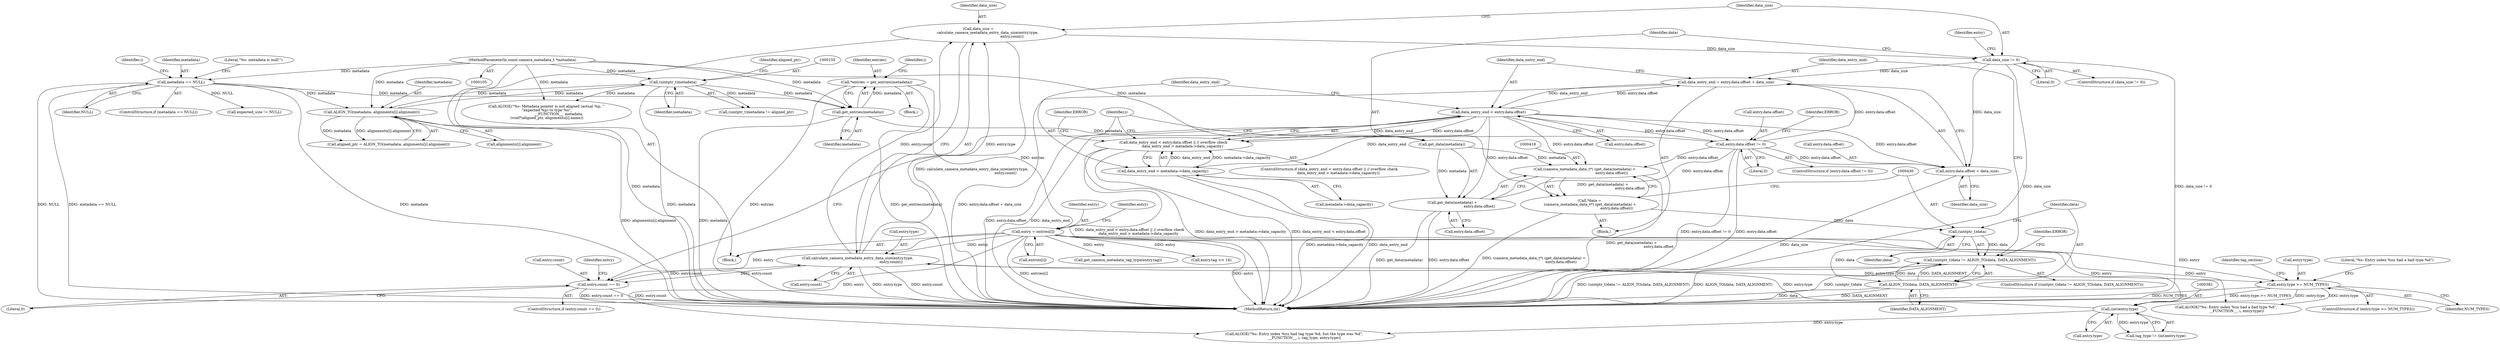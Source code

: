 digraph "1_Android_8e7a2b4d13bff03973dbad2bfb88a04296140433_0@integer" {
"1000439" [label="(Call,data_entry_end = entry.data.offset + data_size)"];
"1000450" [label="(Call,data_entry_end < entry.data.offset)"];
"1000439" [label="(Call,data_entry_end = entry.data.offset + data_size)"];
"1000474" [label="(Call,entry.data.offset != 0)"];
"1000410" [label="(Call,data_size != 0)"];
"1000400" [label="(Call,data_size =\n                calculate_camera_metadata_entry_data_size(entry.type,\n                                                          entry.count))"];
"1000402" [label="(Call,calculate_camera_metadata_entry_data_size(entry.type,\n                                                          entry.count))"];
"1000380" [label="(Call,(int)entry.type)"];
"1000346" [label="(Call,entry.type >= NUM_TYPES)"];
"1000340" [label="(Call,entry = entries[i])"];
"1000298" [label="(Call,*entries = get_entries(metadata))"];
"1000300" [label="(Call,get_entries(metadata))"];
"1000154" [label="(Call,(uintptr_t)metadata)"];
"1000145" [label="(Call,ALIGN_TO(metadata, alignments[i].alignment))"];
"1000110" [label="(Call,metadata == NULL)"];
"1000106" [label="(MethodParameterIn,const camera_metadata_t *metadata)"];
"1000467" [label="(Call,entry.count == 0)"];
"1000417" [label="(Call,(camera_metadata_data_t*) (get_data(metadata) +\n                                               entry.data.offset))"];
"1000415" [label="(Call,*data =\n (camera_metadata_data_t*) (get_data(metadata) +\n                                               entry.data.offset))"];
"1000429" [label="(Call,(uintptr_t)data)"];
"1000428" [label="(Call,(uintptr_t)data != ALIGN_TO(data, DATA_ALIGNMENT))"];
"1000432" [label="(Call,ALIGN_TO(data, DATA_ALIGNMENT))"];
"1000419" [label="(Call,get_data(metadata) +\n                                               entry.data.offset)"];
"1000441" [label="(Call,entry.data.offset + data_size)"];
"1000449" [label="(Call,data_entry_end < entry.data.offset || // overflow check\n                data_entry_end > metadata->data_capacity)"];
"1000457" [label="(Call,data_entry_end > metadata->data_capacity)"];
"1000147" [label="(Call,alignments[i].alignment)"];
"1000312" [label="(Block,)"];
"1000471" [label="(Literal,0)"];
"1000468" [label="(Call,entry.count)"];
"1000474" [label="(Call,entry.data.offset != 0)"];
"1000412" [label="(Literal,0)"];
"1000415" [label="(Call,*data =\n (camera_metadata_data_t*) (get_data(metadata) +\n                                               entry.data.offset))"];
"1000475" [label="(Call,entry.data.offset)"];
"1000439" [label="(Call,data_entry_end = entry.data.offset + data_size)"];
"1000298" [label="(Call,*entries = get_entries(metadata))"];
"1000145" [label="(Call,ALIGN_TO(metadata, alignments[i].alignment))"];
"1000157" [label="(Identifier,aligned_ptr)"];
"1000480" [label="(Literal,0)"];
"1000417" [label="(Call,(camera_metadata_data_t*) (get_data(metadata) +\n                                               entry.data.offset))"];
"1000409" [label="(ControlStructure,if (data_size != 0))"];
"1000340" [label="(Call,entry = entries[i])"];
"1000464" [label="(Identifier,ERROR)"];
"1000389" [label="(Call,ALOGE(\"%s: Entry index %zu had tag type %d, but the type was %d\",\n                  __FUNCTION__, i, tag_type, entry.type))"];
"1000363" [label="(Identifier,tag_section)"];
"1000422" [label="(Call,entry.data.offset)"];
"1000458" [label="(Identifier,data_entry_end)"];
"1000429" [label="(Call,(uintptr_t)data)"];
"1000156" [label="(Identifier,metadata)"];
"1000473" [label="(ControlStructure,if (entry.data.offset != 0))"];
"1000483" [label="(Identifier,ERROR)"];
"1000342" [label="(Call,entries[i])"];
"1000402" [label="(Call,calculate_camera_metadata_entry_data_size(entry.type,\n                                                          entry.count))"];
"1000300" [label="(Call,get_entries(metadata))"];
"1000400" [label="(Call,data_size =\n                calculate_camera_metadata_entry_data_size(entry.type,\n                                                          entry.count))"];
"1000108" [label="(Block,)"];
"1000440" [label="(Identifier,data_entry_end)"];
"1000111" [label="(Identifier,metadata)"];
"1000382" [label="(Call,entry.type)"];
"1000305" [label="(Identifier,i)"];
"1000153" [label="(Call,(uintptr_t)metadata != aligned_ptr)"];
"1000447" [label="(Identifier,data_size)"];
"1000346" [label="(Call,entry.type >= NUM_TYPES)"];
"1000469" [label="(Identifier,entry)"];
"1000110" [label="(Call,metadata == NULL)"];
"1000434" [label="(Identifier,DATA_ALIGNMENT)"];
"1000433" [label="(Identifier,data)"];
"1000115" [label="(Literal,\"%s: metadata is null!\")"];
"1000299" [label="(Identifier,entries)"];
"1000432" [label="(Call,ALIGN_TO(data, DATA_ALIGNMENT))"];
"1000154" [label="(Call,(uintptr_t)metadata)"];
"1000341" [label="(Identifier,entry)"];
"1000109" [label="(ControlStructure,if (metadata == NULL))"];
"1000372" [label="(Call,get_camera_metadata_tag_type(entry.tag))"];
"1000451" [label="(Identifier,data_entry_end)"];
"1000450" [label="(Call,data_entry_end < entry.data.offset)"];
"1000427" [label="(ControlStructure,if ((uintptr_t)data != ALIGN_TO(data, DATA_ALIGNMENT)))"];
"1000459" [label="(Call,metadata->data_capacity)"];
"1000175" [label="(Call,expected_size != NULL)"];
"1000347" [label="(Call,entry.type)"];
"1000410" [label="(Call,data_size != 0)"];
"1000301" [label="(Identifier,metadata)"];
"1000401" [label="(Identifier,data_size)"];
"1000477" [label="(Identifier,entry)"];
"1000146" [label="(Identifier,metadata)"];
"1000437" [label="(Identifier,ERROR)"];
"1000345" [label="(ControlStructure,if (entry.type >= NUM_TYPES))"];
"1000350" [label="(Identifier,NUM_TYPES)"];
"1000431" [label="(Identifier,data)"];
"1000380" [label="(Call,(int)entry.type)"];
"1000466" [label="(ControlStructure,if (entry.count == 0))"];
"1000428" [label="(Call,(uintptr_t)data != ALIGN_TO(data, DATA_ALIGNMENT))"];
"1000419" [label="(Call,get_data(metadata) +\n                                               entry.data.offset)"];
"1000378" [label="(Call,tag_type != (int)entry.type)"];
"1000352" [label="(Call,ALOGE(\"%s: Entry index %zu had a bad type %d\",\n                  __FUNCTION__, i, entry.type))"];
"1000348" [label="(Identifier,entry)"];
"1000457" [label="(Call,data_entry_end > metadata->data_capacity)"];
"1000486" [label="(MethodReturn,int)"];
"1000449" [label="(Call,data_entry_end < entry.data.offset || // overflow check\n                data_entry_end > metadata->data_capacity)"];
"1000411" [label="(Identifier,data_size)"];
"1000448" [label="(ControlStructure,if (data_entry_end < entry.data.offset || // overflow check\n                data_entry_end > metadata->data_capacity))"];
"1000159" [label="(Call,ALOGE(\"%s: Metadata pointer is not aligned (actual %p, \"\n \"expected %p) to type %s\",\n                      __FUNCTION__, metadata,\n (void*)aligned_ptr, alignments[i].name))"];
"1000143" [label="(Call,aligned_ptr = ALIGN_TO(metadata, alignments[i].alignment))"];
"1000416" [label="(Identifier,data)"];
"1000441" [label="(Call,entry.data.offset + data_size)"];
"1000353" [label="(Literal,\"%s: Entry index %zu had a bad type %d\")"];
"1000467" [label="(Call,entry.count == 0)"];
"1000406" [label="(Call,entry.count)"];
"1000106" [label="(MethodParameterIn,const camera_metadata_t *metadata)"];
"1000112" [label="(Identifier,NULL)"];
"1000364" [label="(Call,entry.tag >> 16)"];
"1000128" [label="(Identifier,i)"];
"1000413" [label="(Block,)"];
"1000442" [label="(Call,entry.data.offset)"];
"1000452" [label="(Call,entry.data.offset)"];
"1000403" [label="(Call,entry.type)"];
"1000420" [label="(Call,get_data(metadata))"];
"1000311" [label="(Identifier,i)"];
"1000439" -> "1000413"  [label="AST: "];
"1000439" -> "1000441"  [label="CFG: "];
"1000440" -> "1000439"  [label="AST: "];
"1000441" -> "1000439"  [label="AST: "];
"1000451" -> "1000439"  [label="CFG: "];
"1000439" -> "1000486"  [label="DDG: entry.data.offset + data_size"];
"1000450" -> "1000439"  [label="DDG: entry.data.offset"];
"1000474" -> "1000439"  [label="DDG: entry.data.offset"];
"1000410" -> "1000439"  [label="DDG: data_size"];
"1000439" -> "1000450"  [label="DDG: data_entry_end"];
"1000450" -> "1000449"  [label="AST: "];
"1000450" -> "1000452"  [label="CFG: "];
"1000451" -> "1000450"  [label="AST: "];
"1000452" -> "1000450"  [label="AST: "];
"1000458" -> "1000450"  [label="CFG: "];
"1000449" -> "1000450"  [label="CFG: "];
"1000450" -> "1000486"  [label="DDG: entry.data.offset"];
"1000450" -> "1000486"  [label="DDG: data_entry_end"];
"1000450" -> "1000417"  [label="DDG: entry.data.offset"];
"1000450" -> "1000419"  [label="DDG: entry.data.offset"];
"1000450" -> "1000441"  [label="DDG: entry.data.offset"];
"1000450" -> "1000449"  [label="DDG: data_entry_end"];
"1000450" -> "1000449"  [label="DDG: entry.data.offset"];
"1000474" -> "1000450"  [label="DDG: entry.data.offset"];
"1000450" -> "1000457"  [label="DDG: data_entry_end"];
"1000450" -> "1000474"  [label="DDG: entry.data.offset"];
"1000474" -> "1000473"  [label="AST: "];
"1000474" -> "1000480"  [label="CFG: "];
"1000475" -> "1000474"  [label="AST: "];
"1000480" -> "1000474"  [label="AST: "];
"1000483" -> "1000474"  [label="CFG: "];
"1000311" -> "1000474"  [label="CFG: "];
"1000474" -> "1000486"  [label="DDG: entry.data.offset != 0"];
"1000474" -> "1000486"  [label="DDG: entry.data.offset"];
"1000474" -> "1000417"  [label="DDG: entry.data.offset"];
"1000474" -> "1000419"  [label="DDG: entry.data.offset"];
"1000474" -> "1000441"  [label="DDG: entry.data.offset"];
"1000410" -> "1000409"  [label="AST: "];
"1000410" -> "1000412"  [label="CFG: "];
"1000411" -> "1000410"  [label="AST: "];
"1000412" -> "1000410"  [label="AST: "];
"1000416" -> "1000410"  [label="CFG: "];
"1000469" -> "1000410"  [label="CFG: "];
"1000410" -> "1000486"  [label="DDG: data_size"];
"1000410" -> "1000486"  [label="DDG: data_size != 0"];
"1000400" -> "1000410"  [label="DDG: data_size"];
"1000410" -> "1000441"  [label="DDG: data_size"];
"1000400" -> "1000312"  [label="AST: "];
"1000400" -> "1000402"  [label="CFG: "];
"1000401" -> "1000400"  [label="AST: "];
"1000402" -> "1000400"  [label="AST: "];
"1000411" -> "1000400"  [label="CFG: "];
"1000400" -> "1000486"  [label="DDG: calculate_camera_metadata_entry_data_size(entry.type,\n                                                          entry.count)"];
"1000402" -> "1000400"  [label="DDG: entry.type"];
"1000402" -> "1000400"  [label="DDG: entry.count"];
"1000402" -> "1000406"  [label="CFG: "];
"1000403" -> "1000402"  [label="AST: "];
"1000406" -> "1000402"  [label="AST: "];
"1000402" -> "1000486"  [label="DDG: entry.type"];
"1000402" -> "1000486"  [label="DDG: entry.count"];
"1000402" -> "1000346"  [label="DDG: entry.type"];
"1000380" -> "1000402"  [label="DDG: entry.type"];
"1000340" -> "1000402"  [label="DDG: entry"];
"1000467" -> "1000402"  [label="DDG: entry.count"];
"1000402" -> "1000467"  [label="DDG: entry.count"];
"1000380" -> "1000378"  [label="AST: "];
"1000380" -> "1000382"  [label="CFG: "];
"1000381" -> "1000380"  [label="AST: "];
"1000382" -> "1000380"  [label="AST: "];
"1000378" -> "1000380"  [label="CFG: "];
"1000380" -> "1000378"  [label="DDG: entry.type"];
"1000346" -> "1000380"  [label="DDG: entry.type"];
"1000340" -> "1000380"  [label="DDG: entry"];
"1000380" -> "1000389"  [label="DDG: entry.type"];
"1000346" -> "1000345"  [label="AST: "];
"1000346" -> "1000350"  [label="CFG: "];
"1000347" -> "1000346"  [label="AST: "];
"1000350" -> "1000346"  [label="AST: "];
"1000353" -> "1000346"  [label="CFG: "];
"1000363" -> "1000346"  [label="CFG: "];
"1000346" -> "1000486"  [label="DDG: NUM_TYPES"];
"1000346" -> "1000486"  [label="DDG: entry.type >= NUM_TYPES"];
"1000340" -> "1000346"  [label="DDG: entry"];
"1000346" -> "1000352"  [label="DDG: entry.type"];
"1000340" -> "1000312"  [label="AST: "];
"1000340" -> "1000342"  [label="CFG: "];
"1000341" -> "1000340"  [label="AST: "];
"1000342" -> "1000340"  [label="AST: "];
"1000348" -> "1000340"  [label="CFG: "];
"1000340" -> "1000486"  [label="DDG: entries[i]"];
"1000340" -> "1000486"  [label="DDG: entry"];
"1000298" -> "1000340"  [label="DDG: entries"];
"1000340" -> "1000352"  [label="DDG: entry"];
"1000340" -> "1000364"  [label="DDG: entry"];
"1000340" -> "1000372"  [label="DDG: entry"];
"1000340" -> "1000389"  [label="DDG: entry"];
"1000340" -> "1000467"  [label="DDG: entry"];
"1000298" -> "1000108"  [label="AST: "];
"1000298" -> "1000300"  [label="CFG: "];
"1000299" -> "1000298"  [label="AST: "];
"1000300" -> "1000298"  [label="AST: "];
"1000305" -> "1000298"  [label="CFG: "];
"1000298" -> "1000486"  [label="DDG: entries"];
"1000298" -> "1000486"  [label="DDG: get_entries(metadata)"];
"1000300" -> "1000298"  [label="DDG: metadata"];
"1000300" -> "1000301"  [label="CFG: "];
"1000301" -> "1000300"  [label="AST: "];
"1000300" -> "1000486"  [label="DDG: metadata"];
"1000154" -> "1000300"  [label="DDG: metadata"];
"1000110" -> "1000300"  [label="DDG: metadata"];
"1000106" -> "1000300"  [label="DDG: metadata"];
"1000300" -> "1000420"  [label="DDG: metadata"];
"1000154" -> "1000153"  [label="AST: "];
"1000154" -> "1000156"  [label="CFG: "];
"1000155" -> "1000154"  [label="AST: "];
"1000156" -> "1000154"  [label="AST: "];
"1000157" -> "1000154"  [label="CFG: "];
"1000154" -> "1000486"  [label="DDG: metadata"];
"1000154" -> "1000145"  [label="DDG: metadata"];
"1000154" -> "1000153"  [label="DDG: metadata"];
"1000145" -> "1000154"  [label="DDG: metadata"];
"1000106" -> "1000154"  [label="DDG: metadata"];
"1000154" -> "1000159"  [label="DDG: metadata"];
"1000145" -> "1000143"  [label="AST: "];
"1000145" -> "1000147"  [label="CFG: "];
"1000146" -> "1000145"  [label="AST: "];
"1000147" -> "1000145"  [label="AST: "];
"1000143" -> "1000145"  [label="CFG: "];
"1000145" -> "1000486"  [label="DDG: alignments[i].alignment"];
"1000145" -> "1000143"  [label="DDG: metadata"];
"1000145" -> "1000143"  [label="DDG: alignments[i].alignment"];
"1000110" -> "1000145"  [label="DDG: metadata"];
"1000106" -> "1000145"  [label="DDG: metadata"];
"1000110" -> "1000109"  [label="AST: "];
"1000110" -> "1000112"  [label="CFG: "];
"1000111" -> "1000110"  [label="AST: "];
"1000112" -> "1000110"  [label="AST: "];
"1000115" -> "1000110"  [label="CFG: "];
"1000128" -> "1000110"  [label="CFG: "];
"1000110" -> "1000486"  [label="DDG: NULL"];
"1000110" -> "1000486"  [label="DDG: metadata == NULL"];
"1000110" -> "1000486"  [label="DDG: metadata"];
"1000106" -> "1000110"  [label="DDG: metadata"];
"1000110" -> "1000175"  [label="DDG: NULL"];
"1000106" -> "1000105"  [label="AST: "];
"1000106" -> "1000486"  [label="DDG: metadata"];
"1000106" -> "1000159"  [label="DDG: metadata"];
"1000106" -> "1000420"  [label="DDG: metadata"];
"1000467" -> "1000466"  [label="AST: "];
"1000467" -> "1000471"  [label="CFG: "];
"1000468" -> "1000467"  [label="AST: "];
"1000471" -> "1000467"  [label="AST: "];
"1000477" -> "1000467"  [label="CFG: "];
"1000311" -> "1000467"  [label="CFG: "];
"1000467" -> "1000486"  [label="DDG: entry.count"];
"1000467" -> "1000486"  [label="DDG: entry.count == 0"];
"1000417" -> "1000415"  [label="AST: "];
"1000417" -> "1000419"  [label="CFG: "];
"1000418" -> "1000417"  [label="AST: "];
"1000419" -> "1000417"  [label="AST: "];
"1000415" -> "1000417"  [label="CFG: "];
"1000417" -> "1000486"  [label="DDG: get_data(metadata) +\n                                               entry.data.offset"];
"1000417" -> "1000415"  [label="DDG: get_data(metadata) +\n                                               entry.data.offset"];
"1000420" -> "1000417"  [label="DDG: metadata"];
"1000415" -> "1000413"  [label="AST: "];
"1000416" -> "1000415"  [label="AST: "];
"1000430" -> "1000415"  [label="CFG: "];
"1000415" -> "1000486"  [label="DDG: (camera_metadata_data_t*) (get_data(metadata) +\n                                               entry.data.offset)"];
"1000415" -> "1000429"  [label="DDG: data"];
"1000429" -> "1000428"  [label="AST: "];
"1000429" -> "1000431"  [label="CFG: "];
"1000430" -> "1000429"  [label="AST: "];
"1000431" -> "1000429"  [label="AST: "];
"1000433" -> "1000429"  [label="CFG: "];
"1000429" -> "1000428"  [label="DDG: data"];
"1000429" -> "1000432"  [label="DDG: data"];
"1000428" -> "1000427"  [label="AST: "];
"1000428" -> "1000432"  [label="CFG: "];
"1000432" -> "1000428"  [label="AST: "];
"1000437" -> "1000428"  [label="CFG: "];
"1000440" -> "1000428"  [label="CFG: "];
"1000428" -> "1000486"  [label="DDG: (uintptr_t)data != ALIGN_TO(data, DATA_ALIGNMENT)"];
"1000428" -> "1000486"  [label="DDG: ALIGN_TO(data, DATA_ALIGNMENT)"];
"1000428" -> "1000486"  [label="DDG: (uintptr_t)data"];
"1000432" -> "1000428"  [label="DDG: data"];
"1000432" -> "1000428"  [label="DDG: DATA_ALIGNMENT"];
"1000432" -> "1000434"  [label="CFG: "];
"1000433" -> "1000432"  [label="AST: "];
"1000434" -> "1000432"  [label="AST: "];
"1000432" -> "1000486"  [label="DDG: DATA_ALIGNMENT"];
"1000432" -> "1000486"  [label="DDG: data"];
"1000419" -> "1000422"  [label="CFG: "];
"1000420" -> "1000419"  [label="AST: "];
"1000422" -> "1000419"  [label="AST: "];
"1000419" -> "1000486"  [label="DDG: get_data(metadata)"];
"1000419" -> "1000486"  [label="DDG: entry.data.offset"];
"1000420" -> "1000419"  [label="DDG: metadata"];
"1000441" -> "1000447"  [label="CFG: "];
"1000442" -> "1000441"  [label="AST: "];
"1000447" -> "1000441"  [label="AST: "];
"1000441" -> "1000486"  [label="DDG: data_size"];
"1000449" -> "1000448"  [label="AST: "];
"1000449" -> "1000457"  [label="CFG: "];
"1000457" -> "1000449"  [label="AST: "];
"1000464" -> "1000449"  [label="CFG: "];
"1000311" -> "1000449"  [label="CFG: "];
"1000449" -> "1000486"  [label="DDG: data_entry_end > metadata->data_capacity"];
"1000449" -> "1000486"  [label="DDG: data_entry_end < entry.data.offset"];
"1000449" -> "1000486"  [label="DDG: data_entry_end < entry.data.offset || // overflow check\n                data_entry_end > metadata->data_capacity"];
"1000457" -> "1000449"  [label="DDG: data_entry_end"];
"1000457" -> "1000449"  [label="DDG: metadata->data_capacity"];
"1000457" -> "1000459"  [label="CFG: "];
"1000458" -> "1000457"  [label="AST: "];
"1000459" -> "1000457"  [label="AST: "];
"1000457" -> "1000486"  [label="DDG: metadata->data_capacity"];
"1000457" -> "1000486"  [label="DDG: data_entry_end"];
}
